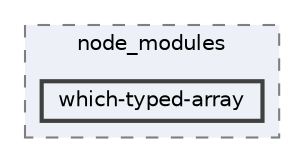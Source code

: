 digraph "pkiclassroomrescheduler/src/main/frontend/node_modules/which-typed-array"
{
 // LATEX_PDF_SIZE
  bgcolor="transparent";
  edge [fontname=Helvetica,fontsize=10,labelfontname=Helvetica,labelfontsize=10];
  node [fontname=Helvetica,fontsize=10,shape=box,height=0.2,width=0.4];
  compound=true
  subgraph clusterdir_72953eda66ccb3a2722c28e1c3e6c23b {
    graph [ bgcolor="#edf0f7", pencolor="grey50", label="node_modules", fontname=Helvetica,fontsize=10 style="filled,dashed", URL="dir_72953eda66ccb3a2722c28e1c3e6c23b.html",tooltip=""]
  dir_dfe6d2b1b830c1ec2f445160984fb28b [label="which-typed-array", fillcolor="#edf0f7", color="grey25", style="filled,bold", URL="dir_dfe6d2b1b830c1ec2f445160984fb28b.html",tooltip=""];
  }
}
